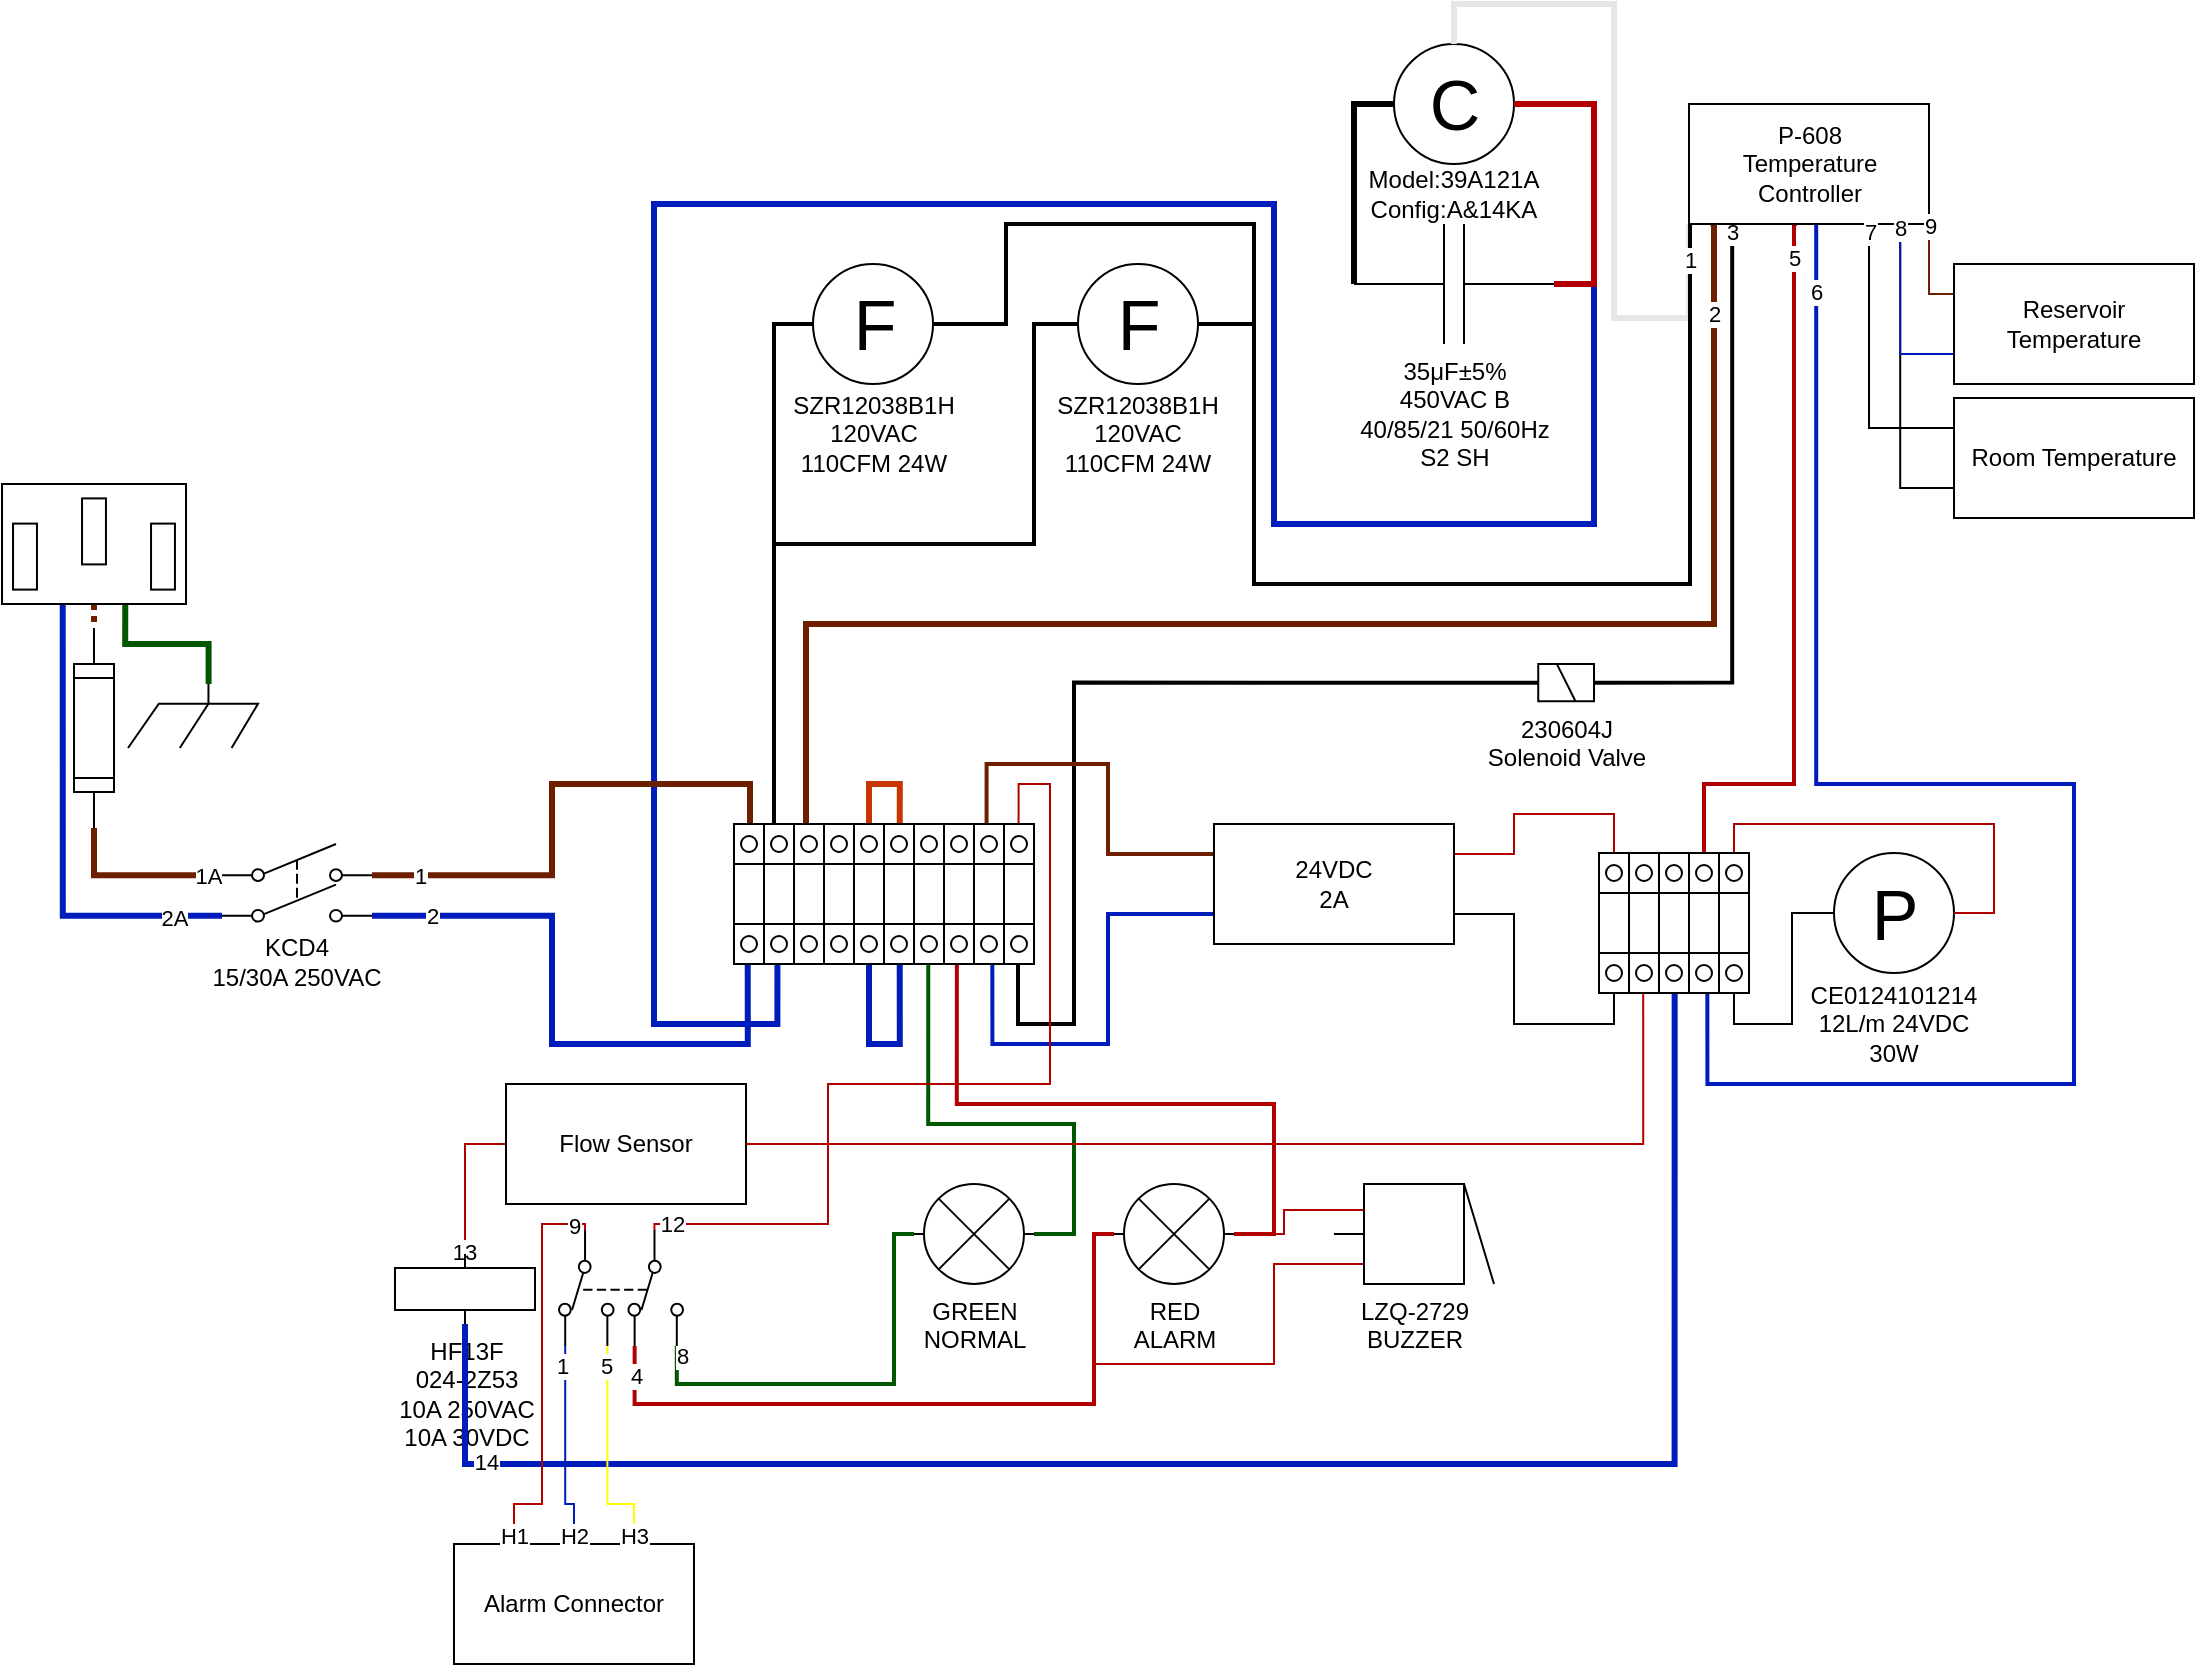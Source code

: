 <mxfile version="20.0.4" type="device"><diagram name="Page-1" id="7e0a89b8-554c-2b80-1dc8-d5c74ca68de4"><mxGraphModel dx="2062" dy="1104" grid="1" gridSize="10" guides="1" tooltips="1" connect="1" arrows="1" fold="1" page="1" pageScale="1" pageWidth="1100" pageHeight="850" background="none" math="0" shadow="0"><root><mxCell id="0"/><mxCell id="1" parent="0"/><mxCell id="xZ2OTnJSA_NYhKnIkFRW-31" style="edgeStyle=orthogonalEdgeStyle;rounded=0;orthogonalLoop=1;jettySize=auto;html=1;exitX=0.67;exitY=1;exitDx=0;exitDy=0;exitPerimeter=0;entryX=0.62;entryY=0;entryDx=0;entryDy=0;entryPerimeter=0;endArrow=none;endFill=0;fillColor=#008a00;strokeColor=#005700;strokeWidth=3;" edge="1" parent="1" source="xZ2OTnJSA_NYhKnIkFRW-3" target="xZ2OTnJSA_NYhKnIkFRW-30"><mxGeometry relative="1" as="geometry"/></mxCell><mxCell id="xZ2OTnJSA_NYhKnIkFRW-32" style="edgeStyle=orthogonalEdgeStyle;rounded=0;orthogonalLoop=1;jettySize=auto;html=1;exitX=0.5;exitY=1;exitDx=0;exitDy=0;exitPerimeter=0;entryX=0;entryY=0.5;entryDx=0;entryDy=0;entryPerimeter=0;endArrow=none;endFill=0;fillColor=#a0522d;strokeColor=#6D1F00;strokeWidth=3;dashed=1;dashPattern=1 1;" edge="1" parent="1" source="xZ2OTnJSA_NYhKnIkFRW-3" target="xZ2OTnJSA_NYhKnIkFRW-5"><mxGeometry relative="1" as="geometry"/></mxCell><mxCell id="xZ2OTnJSA_NYhKnIkFRW-34" style="edgeStyle=orthogonalEdgeStyle;rounded=0;orthogonalLoop=1;jettySize=auto;html=1;exitX=0.33;exitY=1;exitDx=0;exitDy=0;exitPerimeter=0;entryX=0;entryY=0.92;entryDx=0;entryDy=0;fillColor=#0050ef;strokeColor=#001DBC;endArrow=none;endFill=0;strokeWidth=3;" edge="1" parent="1" source="xZ2OTnJSA_NYhKnIkFRW-3" target="xZ2OTnJSA_NYhKnIkFRW-1"><mxGeometry relative="1" as="geometry"><Array as="points"><mxPoint x="34" y="466"/></Array></mxGeometry></mxCell><mxCell id="xZ2OTnJSA_NYhKnIkFRW-36" value="2A" style="edgeLabel;html=1;align=center;verticalAlign=middle;resizable=0;points=[];" vertex="1" connectable="0" parent="xZ2OTnJSA_NYhKnIkFRW-34"><mxGeometry x="0.795" y="-1" relative="1" as="geometry"><mxPoint as="offset"/></mxGeometry></mxCell><mxCell id="xZ2OTnJSA_NYhKnIkFRW-3" value="" style="pointerEvents=1;verticalLabelPosition=bottom;shadow=0;dashed=0;align=center;html=1;verticalAlign=top;shape=mxgraph.electrical.miscellaneous.ac_out;points=[[0,0.5,0,0,0],[0.33,1,0,0,0],[0.5,0,0,0,0],[0.5,1,0,0,0],[0.67,1,0,0,0],[1,0.5,0,0,0]];" vertex="1" parent="1"><mxGeometry x="4" y="250" width="92" height="60" as="geometry"/></mxCell><mxCell id="xZ2OTnJSA_NYhKnIkFRW-4" value="" style="group" vertex="1" connectable="0" parent="1"><mxGeometry x="96" y="430" width="110" height="79" as="geometry"/></mxCell><mxCell id="xZ2OTnJSA_NYhKnIkFRW-1" value="" style="pointerEvents=1;verticalLabelPosition=bottom;shadow=0;dashed=0;align=center;html=1;verticalAlign=top;shape=mxgraph.electrical.electro-mechanical.dpst2;elSwitchState=off;" vertex="1" parent="xZ2OTnJSA_NYhKnIkFRW-4"><mxGeometry x="18" width="75" height="39" as="geometry"/></mxCell><mxCell id="xZ2OTnJSA_NYhKnIkFRW-2" value="&lt;div&gt;KCD4&lt;/div&gt;&lt;div&gt;15/30A 250VAC&lt;br&gt;&lt;/div&gt;" style="text;html=1;align=center;verticalAlign=middle;resizable=0;points=[];autosize=1;strokeColor=none;fillColor=none;" vertex="1" parent="xZ2OTnJSA_NYhKnIkFRW-4"><mxGeometry y="39" width="110" height="40" as="geometry"/></mxCell><mxCell id="xZ2OTnJSA_NYhKnIkFRW-33" style="edgeStyle=orthogonalEdgeStyle;rounded=0;orthogonalLoop=1;jettySize=auto;html=1;exitX=1;exitY=0.5;exitDx=0;exitDy=0;exitPerimeter=0;entryX=0;entryY=0.4;entryDx=0;entryDy=0;endArrow=none;endFill=0;fillColor=#a0522d;strokeColor=#6D1F00;strokeWidth=3;" edge="1" parent="1" source="xZ2OTnJSA_NYhKnIkFRW-5" target="xZ2OTnJSA_NYhKnIkFRW-1"><mxGeometry relative="1" as="geometry"/></mxCell><mxCell id="xZ2OTnJSA_NYhKnIkFRW-35" value="1A" style="edgeLabel;html=1;align=center;verticalAlign=middle;resizable=0;points=[];" vertex="1" connectable="0" parent="xZ2OTnJSA_NYhKnIkFRW-33"><mxGeometry x="0.822" relative="1" as="geometry"><mxPoint as="offset"/></mxGeometry></mxCell><mxCell id="xZ2OTnJSA_NYhKnIkFRW-5" value="" style="pointerEvents=1;verticalLabelPosition=bottom;shadow=0;dashed=0;align=center;html=1;verticalAlign=top;shape=mxgraph.electrical.miscellaneous.fuse_1;rotation=90;" vertex="1" parent="1"><mxGeometry y="362" width="100" height="20" as="geometry"/></mxCell><mxCell id="xZ2OTnJSA_NYhKnIkFRW-43" style="edgeStyle=orthogonalEdgeStyle;rounded=0;orthogonalLoop=1;jettySize=auto;html=1;exitX=1;exitY=0.5;exitDx=0;exitDy=0;exitPerimeter=0;entryX=0.448;entryY=0.896;entryDx=0;entryDy=0;endArrow=none;endFill=0;strokeWidth=3;fillColor=#0050ef;strokeColor=#001DBC;entryPerimeter=0;" edge="1" parent="1" source="xZ2OTnJSA_NYhKnIkFRW-6" target="xZ2OTnJSA_NYhKnIkFRW-137"><mxGeometry relative="1" as="geometry"><Array as="points"><mxPoint x="800" y="150"/><mxPoint x="800" y="270"/><mxPoint x="640" y="270"/><mxPoint x="640" y="110"/><mxPoint x="330" y="110"/><mxPoint x="330" y="520"/><mxPoint x="392" y="520"/></Array></mxGeometry></mxCell><mxCell id="xZ2OTnJSA_NYhKnIkFRW-6" value="&lt;div&gt;35μF±5%&lt;/div&gt;&lt;div&gt;450VAC B&lt;/div&gt;&lt;div&gt;40/85/21 50/60Hz&lt;/div&gt;&lt;div&gt;S2 SH&lt;br&gt;&lt;/div&gt;" style="pointerEvents=1;verticalLabelPosition=bottom;shadow=0;dashed=0;align=center;html=1;verticalAlign=top;shape=mxgraph.electrical.capacitors.capacitor_1;" vertex="1" parent="1"><mxGeometry x="680" y="120" width="100" height="60" as="geometry"/></mxCell><mxCell id="xZ2OTnJSA_NYhKnIkFRW-51" style="edgeStyle=orthogonalEdgeStyle;rounded=0;orthogonalLoop=1;jettySize=auto;html=1;exitX=1;exitY=0.5;exitDx=0;exitDy=0;exitPerimeter=0;entryX=0.476;entryY=0.904;entryDx=0;entryDy=0;endArrow=none;endFill=0;strokeWidth=2;fillColor=#008a00;strokeColor=#005700;entryPerimeter=0;" edge="1" parent="1" source="xZ2OTnJSA_NYhKnIkFRW-7" target="xZ2OTnJSA_NYhKnIkFRW-142"><mxGeometry relative="1" as="geometry"><Array as="points"><mxPoint x="540" y="625"/><mxPoint x="540" y="570"/><mxPoint x="467" y="570"/></Array></mxGeometry></mxCell><mxCell id="xZ2OTnJSA_NYhKnIkFRW-54" style="edgeStyle=orthogonalEdgeStyle;rounded=0;orthogonalLoop=1;jettySize=auto;html=1;exitX=0;exitY=0.5;exitDx=0;exitDy=0;exitPerimeter=0;entryX=1;entryY=0.05;entryDx=0;entryDy=0;endArrow=none;endFill=0;strokeWidth=2;fillColor=#008a00;strokeColor=#005700;" edge="1" parent="1" source="xZ2OTnJSA_NYhKnIkFRW-7" target="xZ2OTnJSA_NYhKnIkFRW-15"><mxGeometry relative="1" as="geometry"><Array as="points"><mxPoint x="450" y="625"/><mxPoint x="450" y="700"/><mxPoint x="341" y="700"/></Array></mxGeometry></mxCell><mxCell id="xZ2OTnJSA_NYhKnIkFRW-55" value="8" style="edgeLabel;html=1;align=center;verticalAlign=middle;resizable=0;points=[];" vertex="1" connectable="0" parent="xZ2OTnJSA_NYhKnIkFRW-54"><mxGeometry x="0.956" y="-2" relative="1" as="geometry"><mxPoint as="offset"/></mxGeometry></mxCell><mxCell id="xZ2OTnJSA_NYhKnIkFRW-7" value="GREEN&lt;br&gt;NORMAL" style="pointerEvents=1;verticalLabelPosition=bottom;shadow=0;dashed=0;align=center;html=1;verticalAlign=top;shape=mxgraph.electrical.miscellaneous.light_bulb;" vertex="1" parent="1"><mxGeometry x="460" y="600" width="60" height="50" as="geometry"/></mxCell><mxCell id="xZ2OTnJSA_NYhKnIkFRW-52" style="edgeStyle=orthogonalEdgeStyle;rounded=0;orthogonalLoop=1;jettySize=auto;html=1;exitX=1;exitY=0.5;exitDx=0;exitDy=0;exitPerimeter=0;entryX=0.429;entryY=0.904;entryDx=0;entryDy=0;endArrow=none;endFill=0;strokeWidth=2;fillColor=#e51400;strokeColor=#B20000;entryPerimeter=0;" edge="1" parent="1" source="xZ2OTnJSA_NYhKnIkFRW-8" target="xZ2OTnJSA_NYhKnIkFRW-139"><mxGeometry relative="1" as="geometry"><Array as="points"><mxPoint x="640" y="625"/><mxPoint x="640" y="560"/><mxPoint x="481" y="560"/></Array></mxGeometry></mxCell><mxCell id="xZ2OTnJSA_NYhKnIkFRW-56" style="edgeStyle=orthogonalEdgeStyle;rounded=0;orthogonalLoop=1;jettySize=auto;html=1;exitX=0;exitY=0.5;exitDx=0;exitDy=0;exitPerimeter=0;entryX=1;entryY=0.39;entryDx=0;entryDy=0;endArrow=none;endFill=0;strokeWidth=2;fillColor=#e51400;strokeColor=#B20000;" edge="1" parent="1" source="xZ2OTnJSA_NYhKnIkFRW-8" target="xZ2OTnJSA_NYhKnIkFRW-15"><mxGeometry relative="1" as="geometry"><Array as="points"><mxPoint x="550" y="625"/><mxPoint x="550" y="710"/><mxPoint x="320" y="710"/></Array></mxGeometry></mxCell><mxCell id="xZ2OTnJSA_NYhKnIkFRW-57" value="4" style="edgeLabel;html=1;align=center;verticalAlign=middle;resizable=0;points=[];" vertex="1" connectable="0" parent="xZ2OTnJSA_NYhKnIkFRW-56"><mxGeometry x="0.917" relative="1" as="geometry"><mxPoint as="offset"/></mxGeometry></mxCell><mxCell id="xZ2OTnJSA_NYhKnIkFRW-8" value="RED&lt;br&gt;ALARM" style="pointerEvents=1;verticalLabelPosition=bottom;shadow=0;dashed=0;align=center;html=1;verticalAlign=top;shape=mxgraph.electrical.miscellaneous.light_bulb;" vertex="1" parent="1"><mxGeometry x="560" y="600" width="60" height="50" as="geometry"/></mxCell><mxCell id="xZ2OTnJSA_NYhKnIkFRW-53" style="edgeStyle=orthogonalEdgeStyle;rounded=0;orthogonalLoop=1;jettySize=auto;html=1;entryX=1;entryY=0.5;entryDx=0;entryDy=0;endArrow=none;endFill=0;strokeWidth=1;fillColor=#e51400;strokeColor=#B20000;exitX=0.19;exitY=0.26;exitDx=0;exitDy=0;exitPerimeter=0;entryPerimeter=0;" edge="1" parent="1" source="xZ2OTnJSA_NYhKnIkFRW-9" target="xZ2OTnJSA_NYhKnIkFRW-8"><mxGeometry relative="1" as="geometry"/></mxCell><mxCell id="xZ2OTnJSA_NYhKnIkFRW-58" style="edgeStyle=orthogonalEdgeStyle;rounded=0;orthogonalLoop=1;jettySize=auto;html=1;entryX=0;entryY=0.5;entryDx=0;entryDy=0;endArrow=none;endFill=0;strokeWidth=1;fillColor=#e51400;strokeColor=#B20000;exitX=0.19;exitY=0.82;exitDx=0;exitDy=0;exitPerimeter=0;entryPerimeter=0;" edge="1" parent="1" source="xZ2OTnJSA_NYhKnIkFRW-9" target="xZ2OTnJSA_NYhKnIkFRW-8"><mxGeometry relative="1" as="geometry"><Array as="points"><mxPoint x="640" y="640"/><mxPoint x="640" y="690"/><mxPoint x="550" y="690"/><mxPoint x="550" y="625"/></Array></mxGeometry></mxCell><mxCell id="xZ2OTnJSA_NYhKnIkFRW-9" value="LZQ-2729&lt;br&gt;&lt;div&gt;BUZZER&lt;/div&gt;" style="verticalLabelPosition=bottom;shadow=0;dashed=0;align=center;html=1;verticalAlign=top;shape=mxgraph.electrical.radio.buzzer;points=[[0.19,0.26,0,0,0],[0.19,0.82,0,0,0]];" vertex="1" parent="1"><mxGeometry x="670" y="600" width="80" height="50" as="geometry"/></mxCell><mxCell id="xZ2OTnJSA_NYhKnIkFRW-79" style="edgeStyle=orthogonalEdgeStyle;rounded=0;orthogonalLoop=1;jettySize=auto;html=1;exitX=0;exitY=0.5;exitDx=0;exitDy=0;exitPerimeter=0;entryX=0.486;entryY=0.896;entryDx=0;entryDy=0;endArrow=none;endFill=0;strokeWidth=2;entryPerimeter=0;" edge="1" parent="1" source="xZ2OTnJSA_NYhKnIkFRW-10" target="xZ2OTnJSA_NYhKnIkFRW-140"><mxGeometry relative="1" as="geometry"><mxPoint x="437.5" y="795" as="targetPoint"/><Array as="points"><mxPoint x="540" y="349"/><mxPoint x="540" y="520"/><mxPoint x="512" y="520"/><mxPoint x="512" y="483"/></Array></mxGeometry></mxCell><mxCell id="xZ2OTnJSA_NYhKnIkFRW-80" style="edgeStyle=orthogonalEdgeStyle;rounded=0;orthogonalLoop=1;jettySize=auto;html=1;exitX=1;exitY=0.5;exitDx=0;exitDy=0;exitPerimeter=0;entryX=0.18;entryY=1;entryDx=0;entryDy=0;entryPerimeter=0;endArrow=none;endFill=0;strokeWidth=2;" edge="1" parent="1" source="xZ2OTnJSA_NYhKnIkFRW-10" target="xZ2OTnJSA_NYhKnIkFRW-29"><mxGeometry relative="1" as="geometry"/></mxCell><mxCell id="xZ2OTnJSA_NYhKnIkFRW-81" value="3" style="edgeLabel;html=1;align=center;verticalAlign=middle;resizable=0;points=[];" vertex="1" connectable="0" parent="xZ2OTnJSA_NYhKnIkFRW-80"><mxGeometry x="0.975" relative="1" as="geometry"><mxPoint as="offset"/></mxGeometry></mxCell><mxCell id="xZ2OTnJSA_NYhKnIkFRW-10" value="230604J&lt;br&gt;Solenoid Valve" style="verticalLabelPosition=bottom;aspect=fixed;html=1;verticalAlign=top;strokeColor=#000000;fillColor=#000000;align=center;outlineConnect=0;shape=mxgraph.fluid_power.x10120;points=[[0,0,0],[0,0.5,0],[0,1,0],[1,0,0],[1,0.5,0],[1,1,0],[0.5,0,0],[0.5,1,0]]" vertex="1" parent="1"><mxGeometry x="772.12" y="340" width="27.88" height="18.66" as="geometry"/></mxCell><mxCell id="xZ2OTnJSA_NYhKnIkFRW-21" value="" style="group" vertex="1" connectable="0" parent="1"><mxGeometry x="409.5" y="140" width="60" height="100" as="geometry"/></mxCell><mxCell id="xZ2OTnJSA_NYhKnIkFRW-12" value="F" style="verticalLabelPosition=middle;shadow=0;dashed=0;align=center;html=1;verticalAlign=middle;strokeWidth=1;shape=ellipse;aspect=fixed;fontSize=35;" vertex="1" parent="xZ2OTnJSA_NYhKnIkFRW-21"><mxGeometry width="60" height="60" as="geometry"/></mxCell><mxCell id="xZ2OTnJSA_NYhKnIkFRW-20" value="&lt;div&gt;SZR12038B1H&lt;/div&gt;&lt;div&gt;120VAC 110CFM 24W&lt;br&gt;&lt;/div&gt;" style="text;html=1;strokeColor=none;fillColor=none;align=center;verticalAlign=middle;whiteSpace=wrap;rounded=0;" vertex="1" parent="xZ2OTnJSA_NYhKnIkFRW-21"><mxGeometry y="70" width="60" height="30" as="geometry"/></mxCell><mxCell id="xZ2OTnJSA_NYhKnIkFRW-22" value="" style="group" vertex="1" connectable="0" parent="1"><mxGeometry x="542" y="140" width="60" height="100" as="geometry"/></mxCell><mxCell id="xZ2OTnJSA_NYhKnIkFRW-11" value="F" style="verticalLabelPosition=middle;shadow=0;dashed=0;align=center;html=1;verticalAlign=middle;strokeWidth=1;shape=ellipse;aspect=fixed;fontSize=35;" vertex="1" parent="xZ2OTnJSA_NYhKnIkFRW-22"><mxGeometry width="60" height="60" as="geometry"/></mxCell><mxCell id="xZ2OTnJSA_NYhKnIkFRW-18" value="&lt;div&gt;SZR12038B1H&lt;/div&gt;&lt;div&gt;120VAC 110CFM 24W&lt;br&gt;&lt;/div&gt;" style="text;html=1;strokeColor=none;fillColor=none;align=center;verticalAlign=middle;whiteSpace=wrap;rounded=0;" vertex="1" parent="xZ2OTnJSA_NYhKnIkFRW-22"><mxGeometry y="70" width="60" height="30" as="geometry"/></mxCell><mxCell id="xZ2OTnJSA_NYhKnIkFRW-24" value="" style="group" vertex="1" connectable="0" parent="1"><mxGeometry x="920" y="434.5" width="60" height="100" as="geometry"/></mxCell><mxCell id="xZ2OTnJSA_NYhKnIkFRW-13" value="P" style="verticalLabelPosition=middle;shadow=0;dashed=0;align=center;html=1;verticalAlign=middle;strokeWidth=1;shape=ellipse;aspect=fixed;fontSize=35;" vertex="1" parent="xZ2OTnJSA_NYhKnIkFRW-24"><mxGeometry width="60" height="60" as="geometry"/></mxCell><mxCell id="xZ2OTnJSA_NYhKnIkFRW-23" value="&lt;div&gt;CE0124101214&lt;/div&gt;&lt;div&gt;12L/m 24VDC 30W&lt;br&gt;&lt;/div&gt;" style="text;html=1;strokeColor=none;fillColor=none;align=center;verticalAlign=middle;whiteSpace=wrap;rounded=0;" vertex="1" parent="xZ2OTnJSA_NYhKnIkFRW-24"><mxGeometry y="70" width="60" height="30" as="geometry"/></mxCell><mxCell id="xZ2OTnJSA_NYhKnIkFRW-26" value="" style="group" vertex="1" connectable="0" parent="1"><mxGeometry x="700" y="30.0" width="60" height="90.0" as="geometry"/></mxCell><mxCell id="xZ2OTnJSA_NYhKnIkFRW-14" value="C" style="verticalLabelPosition=middle;shadow=0;dashed=0;align=center;html=1;verticalAlign=middle;strokeWidth=1;shape=ellipse;aspect=fixed;fontSize=35;" vertex="1" parent="xZ2OTnJSA_NYhKnIkFRW-26"><mxGeometry width="60" height="60" as="geometry"/></mxCell><mxCell id="xZ2OTnJSA_NYhKnIkFRW-25" value="&lt;div&gt;Model:39A121A&lt;/div&gt;&lt;div&gt;Config:A&amp;amp;14KA&lt;br&gt;&lt;/div&gt;" style="text;html=1;strokeColor=none;fillColor=none;align=center;verticalAlign=middle;whiteSpace=wrap;rounded=0;" vertex="1" parent="xZ2OTnJSA_NYhKnIkFRW-26"><mxGeometry y="60.0" width="60" height="30" as="geometry"/></mxCell><mxCell id="xZ2OTnJSA_NYhKnIkFRW-60" style="edgeStyle=orthogonalEdgeStyle;rounded=0;orthogonalLoop=1;jettySize=auto;html=1;exitX=0;exitY=0.25;exitDx=0;exitDy=0;entryX=0.419;entryY=0.096;entryDx=0;entryDy=0;endArrow=none;endFill=0;strokeWidth=2;fillColor=#a0522d;strokeColor=#6D1F00;entryPerimeter=0;" edge="1" parent="1" source="xZ2OTnJSA_NYhKnIkFRW-27" target="xZ2OTnJSA_NYhKnIkFRW-141"><mxGeometry relative="1" as="geometry"><mxPoint x="535.0" y="389.5" as="targetPoint"/><Array as="points"><mxPoint x="557" y="435"/><mxPoint x="557" y="390"/><mxPoint x="496" y="390"/></Array></mxGeometry></mxCell><mxCell id="xZ2OTnJSA_NYhKnIkFRW-61" style="edgeStyle=orthogonalEdgeStyle;rounded=0;orthogonalLoop=1;jettySize=auto;html=1;exitX=0;exitY=0.75;exitDx=0;exitDy=0;entryX=0.61;entryY=0.912;entryDx=0;entryDy=0;endArrow=none;endFill=0;strokeWidth=2;fillColor=#0050ef;strokeColor=#001DBC;entryPerimeter=0;" edge="1" parent="1" source="xZ2OTnJSA_NYhKnIkFRW-27" target="xZ2OTnJSA_NYhKnIkFRW-141"><mxGeometry relative="1" as="geometry"><Array as="points"><mxPoint x="557" y="465"/><mxPoint x="557" y="530"/><mxPoint x="499" y="530"/></Array></mxGeometry></mxCell><mxCell id="xZ2OTnJSA_NYhKnIkFRW-62" style="edgeStyle=orthogonalEdgeStyle;rounded=0;orthogonalLoop=1;jettySize=auto;html=1;exitX=1;exitY=0.75;exitDx=0;exitDy=0;entryX=0.5;entryY=0.936;entryDx=0;entryDy=0;endArrow=none;endFill=0;strokeWidth=1;entryPerimeter=0;" edge="1" parent="1" source="xZ2OTnJSA_NYhKnIkFRW-27" target="xZ2OTnJSA_NYhKnIkFRW-126"><mxGeometry relative="1" as="geometry"><mxPoint x="770.0" y="469.5" as="targetPoint"/><Array as="points"><mxPoint x="760" y="465"/><mxPoint x="760" y="520"/><mxPoint x="810" y="520"/></Array></mxGeometry></mxCell><mxCell id="xZ2OTnJSA_NYhKnIkFRW-63" style="edgeStyle=orthogonalEdgeStyle;rounded=0;orthogonalLoop=1;jettySize=auto;html=1;exitX=1;exitY=0.25;exitDx=0;exitDy=0;entryX=0.5;entryY=0.014;entryDx=0;entryDy=0;endArrow=none;endFill=0;strokeWidth=1;fillColor=#e51400;strokeColor=#B20000;entryPerimeter=0;" edge="1" parent="1" source="xZ2OTnJSA_NYhKnIkFRW-27" target="xZ2OTnJSA_NYhKnIkFRW-126"><mxGeometry relative="1" as="geometry"><mxPoint x="821.2" y="443.325" as="targetPoint"/><Array as="points"><mxPoint x="760" y="435"/><mxPoint x="760" y="415"/><mxPoint x="810" y="415"/></Array></mxGeometry></mxCell><mxCell id="xZ2OTnJSA_NYhKnIkFRW-27" value="&lt;div&gt;24VDC&lt;/div&gt;&lt;div&gt;2A&lt;br&gt;&lt;/div&gt;" style="rounded=0;whiteSpace=wrap;html=1;" vertex="1" parent="1"><mxGeometry x="610" y="420" width="120" height="60" as="geometry"/></mxCell><mxCell id="xZ2OTnJSA_NYhKnIkFRW-47" style="edgeStyle=orthogonalEdgeStyle;rounded=0;orthogonalLoop=1;jettySize=auto;html=1;exitX=0;exitY=0.5;exitDx=0;exitDy=0;entryX=0.5;entryY=0;entryDx=0;entryDy=0;entryPerimeter=0;endArrow=none;endFill=0;strokeWidth=1;fillColor=#e51400;strokeColor=#B20000;" edge="1" parent="1" source="xZ2OTnJSA_NYhKnIkFRW-28" target="xZ2OTnJSA_NYhKnIkFRW-16"><mxGeometry relative="1" as="geometry"/></mxCell><mxCell id="xZ2OTnJSA_NYhKnIkFRW-99" value="13" style="edgeLabel;html=1;align=center;verticalAlign=middle;resizable=0;points=[];" vertex="1" connectable="0" parent="xZ2OTnJSA_NYhKnIkFRW-47"><mxGeometry x="0.956" y="-1" relative="1" as="geometry"><mxPoint as="offset"/></mxGeometry></mxCell><mxCell id="xZ2OTnJSA_NYhKnIkFRW-28" value="Flow Sensor" style="rounded=0;whiteSpace=wrap;html=1;" vertex="1" parent="1"><mxGeometry x="256" y="550" width="120" height="60" as="geometry"/></mxCell><mxCell id="xZ2OTnJSA_NYhKnIkFRW-64" style="edgeStyle=orthogonalEdgeStyle;rounded=0;orthogonalLoop=1;jettySize=auto;html=1;exitX=0.09;exitY=1;exitDx=0;exitDy=0;exitPerimeter=0;entryX=0.4;entryY=0.112;entryDx=0;entryDy=0;endArrow=none;endFill=0;strokeWidth=3;fillColor=#a0522d;strokeColor=#6D1F00;entryPerimeter=0;" edge="1" parent="1" source="xZ2OTnJSA_NYhKnIkFRW-29" target="xZ2OTnJSA_NYhKnIkFRW-134"><mxGeometry relative="1" as="geometry"><Array as="points"><mxPoint x="860" y="120"/><mxPoint x="860" y="320"/><mxPoint x="406" y="320"/></Array></mxGeometry></mxCell><mxCell id="xZ2OTnJSA_NYhKnIkFRW-73" value="2" style="edgeLabel;html=1;align=center;verticalAlign=middle;resizable=0;points=[];" vertex="1" connectable="0" parent="xZ2OTnJSA_NYhKnIkFRW-64"><mxGeometry x="-0.879" relative="1" as="geometry"><mxPoint as="offset"/></mxGeometry></mxCell><mxCell id="xZ2OTnJSA_NYhKnIkFRW-65" style="edgeStyle=orthogonalEdgeStyle;rounded=0;orthogonalLoop=1;jettySize=auto;html=1;exitX=0.45;exitY=1;exitDx=0;exitDy=0;exitPerimeter=0;endArrow=none;endFill=0;strokeWidth=2;fillColor=#e51400;strokeColor=#B20000;" edge="1" parent="1" source="xZ2OTnJSA_NYhKnIkFRW-29" target="xZ2OTnJSA_NYhKnIkFRW-129"><mxGeometry relative="1" as="geometry"><Array as="points"><mxPoint x="900" y="120"/><mxPoint x="900" y="400"/><mxPoint x="855" y="400"/></Array></mxGeometry></mxCell><mxCell id="xZ2OTnJSA_NYhKnIkFRW-74" value="5" style="edgeLabel;html=1;align=center;verticalAlign=middle;resizable=0;points=[];" vertex="1" connectable="0" parent="xZ2OTnJSA_NYhKnIkFRW-65"><mxGeometry x="-0.9" relative="1" as="geometry"><mxPoint as="offset"/></mxGeometry></mxCell><mxCell id="xZ2OTnJSA_NYhKnIkFRW-66" style="edgeStyle=orthogonalEdgeStyle;rounded=0;orthogonalLoop=1;jettySize=auto;html=1;exitX=0.53;exitY=1;exitDx=0;exitDy=0;exitPerimeter=0;endArrow=none;endFill=0;strokeWidth=2;fillColor=#0050ef;strokeColor=#001DBC;entryX=0.611;entryY=0.898;entryDx=0;entryDy=0;entryPerimeter=0;" edge="1" parent="1" source="xZ2OTnJSA_NYhKnIkFRW-29" target="xZ2OTnJSA_NYhKnIkFRW-129"><mxGeometry relative="1" as="geometry"><Array as="points"><mxPoint x="911" y="400"/><mxPoint x="1040" y="400"/><mxPoint x="1040" y="550"/><mxPoint x="857" y="550"/></Array></mxGeometry></mxCell><mxCell id="xZ2OTnJSA_NYhKnIkFRW-75" value="6" style="edgeLabel;html=1;align=center;verticalAlign=middle;resizable=0;points=[];" vertex="1" connectable="0" parent="xZ2OTnJSA_NYhKnIkFRW-66"><mxGeometry x="-0.914" relative="1" as="geometry"><mxPoint as="offset"/></mxGeometry></mxCell><mxCell id="xZ2OTnJSA_NYhKnIkFRW-87" style="edgeStyle=orthogonalEdgeStyle;rounded=0;orthogonalLoop=1;jettySize=auto;html=1;exitX=0;exitY=1;exitDx=0;exitDy=0;exitPerimeter=0;entryX=0.5;entryY=0;entryDx=0;entryDy=0;endArrow=none;endFill=0;strokeWidth=3;fillColor=#eeeeee;strokeColor=#E6E6E6;" edge="1" parent="1" source="xZ2OTnJSA_NYhKnIkFRW-29" target="xZ2OTnJSA_NYhKnIkFRW-14"><mxGeometry relative="1" as="geometry"><Array as="points"><mxPoint x="847" y="167"/><mxPoint x="810" y="167"/><mxPoint x="810" y="10"/><mxPoint x="730" y="10"/></Array></mxGeometry></mxCell><mxCell id="xZ2OTnJSA_NYhKnIkFRW-29" value="&lt;div&gt;P-608&lt;/div&gt;&lt;div&gt;Temperature Controller&lt;br&gt;&lt;/div&gt;" style="rounded=0;whiteSpace=wrap;html=1;points=[[0,0,0,0,0],[0,0.25,0,0,0],[0,0.5,0,0,0],[0,0.75,0,0,0],[0,1,0,0,0],[0.09,1,0,0,0],[0.18,1,0,0,0],[0.25,0,0,0,0],[0.28,1,0,0,0],[0.45,1,0,0,0],[0.5,0,0,0,0],[0.53,1,0,0,0],[0.75,0,0,0,0],[0.75,1,0,0,0],[0.88,1,0,0,0],[1,0,0,0,0],[1,0.25,0,0,0],[1,0.5,0,0,0],[1,0.75,0,0,0],[1,1,0,0,0]];" vertex="1" parent="1"><mxGeometry x="847.5" y="60" width="120" height="60" as="geometry"/></mxCell><mxCell id="xZ2OTnJSA_NYhKnIkFRW-30" value="" style="pointerEvents=1;verticalLabelPosition=bottom;shadow=0;dashed=0;align=center;html=1;verticalAlign=top;shape=mxgraph.electrical.miscellaneous.chassis;" vertex="1" parent="1"><mxGeometry x="67" y="350" width="65" height="32" as="geometry"/></mxCell><mxCell id="xZ2OTnJSA_NYhKnIkFRW-39" style="edgeStyle=orthogonalEdgeStyle;rounded=0;orthogonalLoop=1;jettySize=auto;html=1;exitX=1;exitY=0.4;exitDx=0;exitDy=0;entryX=0.667;entryY=0.143;entryDx=0;entryDy=0;endArrow=none;endFill=0;strokeWidth=3;fillColor=#a0522d;strokeColor=#6D1F00;entryPerimeter=0;" edge="1" parent="1" source="xZ2OTnJSA_NYhKnIkFRW-1" target="xZ2OTnJSA_NYhKnIkFRW-133"><mxGeometry relative="1" as="geometry"><Array as="points"><mxPoint x="279" y="446"/><mxPoint x="279" y="400"/><mxPoint x="378" y="400"/><mxPoint x="378" y="430"/></Array></mxGeometry></mxCell><mxCell id="xZ2OTnJSA_NYhKnIkFRW-41" value="1" style="edgeLabel;html=1;align=center;verticalAlign=middle;resizable=0;points=[];" vertex="1" connectable="0" parent="xZ2OTnJSA_NYhKnIkFRW-39"><mxGeometry x="-0.823" relative="1" as="geometry"><mxPoint as="offset"/></mxGeometry></mxCell><mxCell id="xZ2OTnJSA_NYhKnIkFRW-40" style="edgeStyle=orthogonalEdgeStyle;rounded=0;orthogonalLoop=1;jettySize=auto;html=1;exitX=1;exitY=0.92;exitDx=0;exitDy=0;entryX=0.457;entryY=0.896;entryDx=0;entryDy=0;endArrow=none;endFill=0;strokeWidth=3;fillColor=#0050ef;strokeColor=#001DBC;entryPerimeter=0;" edge="1" parent="1" source="xZ2OTnJSA_NYhKnIkFRW-1" target="xZ2OTnJSA_NYhKnIkFRW-133"><mxGeometry relative="1" as="geometry"><Array as="points"><mxPoint x="279" y="466"/><mxPoint x="279" y="530"/><mxPoint x="377" y="530"/></Array></mxGeometry></mxCell><mxCell id="xZ2OTnJSA_NYhKnIkFRW-42" value="2" style="edgeLabel;html=1;align=center;verticalAlign=middle;resizable=0;points=[];" vertex="1" connectable="0" parent="xZ2OTnJSA_NYhKnIkFRW-40"><mxGeometry x="-0.798" relative="1" as="geometry"><mxPoint as="offset"/></mxGeometry></mxCell><mxCell id="xZ2OTnJSA_NYhKnIkFRW-44" value="" style="group;rotation=90;" vertex="1" connectable="0" parent="1"><mxGeometry x="243.5" y="580" width="58" height="144.5" as="geometry"/></mxCell><mxCell id="xZ2OTnJSA_NYhKnIkFRW-15" value="" style="pointerEvents=1;verticalLabelPosition=bottom;shadow=0;dashed=0;align=center;html=1;verticalAlign=top;shape=mxgraph.electrical.electro-mechanical.dpdt3;elSwitchState=2;rotation=90;" vertex="1" parent="xZ2OTnJSA_NYhKnIkFRW-44"><mxGeometry x="41" y="41" width="58" height="62" as="geometry"/></mxCell><mxCell id="xZ2OTnJSA_NYhKnIkFRW-16" value="&lt;div&gt;HF13F&lt;/div&gt;&lt;div&gt;024-2Z53&lt;/div&gt;&lt;div&gt;10A 250VAC&lt;/div&gt;&lt;div&gt;10A 30VDC&lt;br&gt;&lt;/div&gt;" style="pointerEvents=1;verticalLabelPosition=bottom;shadow=0;dashed=0;align=center;html=1;verticalAlign=top;shape=mxgraph.electrical.electro-mechanical.relay_coil;rotation=0;" vertex="1" parent="xZ2OTnJSA_NYhKnIkFRW-44"><mxGeometry x="-43" y="55" width="70" height="35" as="geometry"/></mxCell><mxCell id="xZ2OTnJSA_NYhKnIkFRW-45" style="edgeStyle=orthogonalEdgeStyle;rounded=0;orthogonalLoop=1;jettySize=auto;html=1;exitX=0;exitY=0.23;exitDx=0;exitDy=0;endArrow=none;endFill=0;strokeWidth=1;fillColor=#e51400;strokeColor=#B20000;entryX=0.486;entryY=0.112;entryDx=0;entryDy=0;entryPerimeter=0;" edge="1" parent="1" source="xZ2OTnJSA_NYhKnIkFRW-15" target="xZ2OTnJSA_NYhKnIkFRW-140"><mxGeometry relative="1" as="geometry"><mxPoint x="540" y="420" as="targetPoint"/><Array as="points"><mxPoint x="330" y="620"/><mxPoint x="417" y="620"/><mxPoint x="417" y="550"/><mxPoint x="528" y="550"/><mxPoint x="528" y="400"/><mxPoint x="512" y="400"/></Array></mxGeometry></mxCell><mxCell id="xZ2OTnJSA_NYhKnIkFRW-46" value="12" style="edgeLabel;html=1;align=center;verticalAlign=middle;resizable=0;points=[];" vertex="1" connectable="0" parent="xZ2OTnJSA_NYhKnIkFRW-45"><mxGeometry x="-0.948" relative="1" as="geometry"><mxPoint as="offset"/></mxGeometry></mxCell><mxCell id="xZ2OTnJSA_NYhKnIkFRW-50" style="edgeStyle=orthogonalEdgeStyle;rounded=0;orthogonalLoop=1;jettySize=auto;html=1;exitX=0.522;exitY=0.898;exitDx=0;exitDy=0;entryX=0.5;entryY=1;entryDx=0;entryDy=0;entryPerimeter=0;endArrow=none;endFill=0;strokeWidth=3;fillColor=#0050ef;strokeColor=#001DBC;exitPerimeter=0;" edge="1" parent="1" source="xZ2OTnJSA_NYhKnIkFRW-128" target="xZ2OTnJSA_NYhKnIkFRW-16"><mxGeometry relative="1" as="geometry"><mxPoint x="777.5" y="477" as="sourcePoint"/><Array as="points"><mxPoint x="840" y="740"/><mxPoint x="235" y="740"/></Array></mxGeometry></mxCell><mxCell id="xZ2OTnJSA_NYhKnIkFRW-100" value="14" style="edgeLabel;html=1;align=center;verticalAlign=middle;resizable=0;points=[];" vertex="1" connectable="0" parent="xZ2OTnJSA_NYhKnIkFRW-50"><mxGeometry x="0.826" y="-1" relative="1" as="geometry"><mxPoint as="offset"/></mxGeometry></mxCell><mxCell id="xZ2OTnJSA_NYhKnIkFRW-69" style="edgeStyle=orthogonalEdgeStyle;rounded=0;orthogonalLoop=1;jettySize=auto;html=1;exitX=0;exitY=0.25;exitDx=0;exitDy=0;entryX=0.75;entryY=1;entryDx=0;entryDy=0;entryPerimeter=0;endArrow=none;endFill=0;strokeWidth=1;" edge="1" parent="1" source="xZ2OTnJSA_NYhKnIkFRW-67" target="xZ2OTnJSA_NYhKnIkFRW-29"><mxGeometry relative="1" as="geometry"/></mxCell><mxCell id="xZ2OTnJSA_NYhKnIkFRW-76" value="7" style="edgeLabel;html=1;align=center;verticalAlign=middle;resizable=0;points=[];" vertex="1" connectable="0" parent="xZ2OTnJSA_NYhKnIkFRW-69"><mxGeometry x="0.955" relative="1" as="geometry"><mxPoint as="offset"/></mxGeometry></mxCell><mxCell id="xZ2OTnJSA_NYhKnIkFRW-70" style="edgeStyle=orthogonalEdgeStyle;rounded=0;orthogonalLoop=1;jettySize=auto;html=1;exitX=0;exitY=0.75;exitDx=0;exitDy=0;entryX=0.88;entryY=1;entryDx=0;entryDy=0;entryPerimeter=0;endArrow=none;endFill=0;strokeWidth=1;" edge="1" parent="1" source="xZ2OTnJSA_NYhKnIkFRW-67" target="xZ2OTnJSA_NYhKnIkFRW-29"><mxGeometry relative="1" as="geometry"/></mxCell><mxCell id="xZ2OTnJSA_NYhKnIkFRW-67" value="Room Temperature" style="rounded=0;whiteSpace=wrap;html=1;" vertex="1" parent="1"><mxGeometry x="980" y="207" width="120" height="60" as="geometry"/></mxCell><mxCell id="xZ2OTnJSA_NYhKnIkFRW-71" style="edgeStyle=orthogonalEdgeStyle;rounded=0;orthogonalLoop=1;jettySize=auto;html=1;exitX=0;exitY=0.25;exitDx=0;exitDy=0;entryX=1;entryY=1;entryDx=0;entryDy=0;entryPerimeter=0;endArrow=none;endFill=0;strokeWidth=1;fillColor=#a0522d;strokeColor=#6D1F00;" edge="1" parent="1" source="xZ2OTnJSA_NYhKnIkFRW-68" target="xZ2OTnJSA_NYhKnIkFRW-29"><mxGeometry relative="1" as="geometry"/></mxCell><mxCell id="xZ2OTnJSA_NYhKnIkFRW-78" value="9" style="edgeLabel;html=1;align=center;verticalAlign=middle;resizable=0;points=[];" vertex="1" connectable="0" parent="xZ2OTnJSA_NYhKnIkFRW-71"><mxGeometry x="0.957" relative="1" as="geometry"><mxPoint as="offset"/></mxGeometry></mxCell><mxCell id="xZ2OTnJSA_NYhKnIkFRW-72" style="edgeStyle=orthogonalEdgeStyle;rounded=0;orthogonalLoop=1;jettySize=auto;html=1;exitX=0;exitY=0.75;exitDx=0;exitDy=0;entryX=0.88;entryY=1;entryDx=0;entryDy=0;entryPerimeter=0;endArrow=none;endFill=0;strokeWidth=1;fillColor=#0050ef;strokeColor=#001DBC;" edge="1" parent="1" source="xZ2OTnJSA_NYhKnIkFRW-68" target="xZ2OTnJSA_NYhKnIkFRW-29"><mxGeometry relative="1" as="geometry"/></mxCell><mxCell id="xZ2OTnJSA_NYhKnIkFRW-77" value="8" style="edgeLabel;html=1;align=center;verticalAlign=middle;resizable=0;points=[];" vertex="1" connectable="0" parent="xZ2OTnJSA_NYhKnIkFRW-72"><mxGeometry x="0.963" relative="1" as="geometry"><mxPoint as="offset"/></mxGeometry></mxCell><mxCell id="xZ2OTnJSA_NYhKnIkFRW-68" value="Reservoir Temperature" style="rounded=0;whiteSpace=wrap;html=1;" vertex="1" parent="1"><mxGeometry x="980" y="140" width="120" height="60" as="geometry"/></mxCell><mxCell id="xZ2OTnJSA_NYhKnIkFRW-82" style="edgeStyle=orthogonalEdgeStyle;rounded=0;orthogonalLoop=1;jettySize=auto;html=1;exitX=1;exitY=0.5;exitDx=0;exitDy=0;entryX=1;entryY=0.5;entryDx=0;entryDy=0;endArrow=none;endFill=0;strokeWidth=2;" edge="1" parent="1" source="xZ2OTnJSA_NYhKnIkFRW-11" target="xZ2OTnJSA_NYhKnIkFRW-12"><mxGeometry relative="1" as="geometry"><Array as="points"><mxPoint x="630" y="170"/><mxPoint x="630" y="120"/><mxPoint x="506" y="120"/><mxPoint x="506" y="170"/></Array></mxGeometry></mxCell><mxCell id="xZ2OTnJSA_NYhKnIkFRW-83" style="edgeStyle=orthogonalEdgeStyle;rounded=0;orthogonalLoop=1;jettySize=auto;html=1;exitX=0;exitY=0.5;exitDx=0;exitDy=0;entryX=0;entryY=0.5;entryDx=0;entryDy=0;endArrow=none;endFill=0;strokeWidth=2;" edge="1" parent="1" source="xZ2OTnJSA_NYhKnIkFRW-11" target="xZ2OTnJSA_NYhKnIkFRW-12"><mxGeometry relative="1" as="geometry"><Array as="points"><mxPoint x="520" y="170"/><mxPoint x="520" y="280"/><mxPoint x="390" y="280"/><mxPoint x="390" y="170"/></Array></mxGeometry></mxCell><mxCell id="xZ2OTnJSA_NYhKnIkFRW-84" style="edgeStyle=orthogonalEdgeStyle;rounded=0;orthogonalLoop=1;jettySize=auto;html=1;exitX=1;exitY=0.5;exitDx=0;exitDy=0;entryX=0;entryY=1;entryDx=0;entryDy=0;entryPerimeter=0;endArrow=none;endFill=0;strokeWidth=2;" edge="1" parent="1" source="xZ2OTnJSA_NYhKnIkFRW-11" target="xZ2OTnJSA_NYhKnIkFRW-29"><mxGeometry relative="1" as="geometry"><Array as="points"><mxPoint x="630" y="170"/><mxPoint x="630" y="300"/><mxPoint x="848" y="300"/><mxPoint x="848" y="120"/></Array></mxGeometry></mxCell><mxCell id="xZ2OTnJSA_NYhKnIkFRW-86" value="1" style="edgeLabel;html=1;align=center;verticalAlign=middle;resizable=0;points=[];" vertex="1" connectable="0" parent="xZ2OTnJSA_NYhKnIkFRW-84"><mxGeometry x="0.936" relative="1" as="geometry"><mxPoint as="offset"/></mxGeometry></mxCell><mxCell id="xZ2OTnJSA_NYhKnIkFRW-85" style="edgeStyle=orthogonalEdgeStyle;rounded=0;orthogonalLoop=1;jettySize=auto;html=1;exitX=0;exitY=0.5;exitDx=0;exitDy=0;entryX=0.333;entryY=0.143;entryDx=0;entryDy=0;endArrow=none;endFill=0;strokeWidth=2;entryPerimeter=0;" edge="1" parent="1" source="xZ2OTnJSA_NYhKnIkFRW-11" target="xZ2OTnJSA_NYhKnIkFRW-137"><mxGeometry relative="1" as="geometry"><Array as="points"><mxPoint x="520" y="170"/><mxPoint x="520" y="280"/><mxPoint x="390" y="280"/></Array></mxGeometry></mxCell><mxCell id="xZ2OTnJSA_NYhKnIkFRW-88" style="edgeStyle=orthogonalEdgeStyle;rounded=0;orthogonalLoop=1;jettySize=auto;html=1;exitX=1;exitY=0.5;exitDx=0;exitDy=0;entryX=1;entryY=0.5;entryDx=0;entryDy=0;entryPerimeter=0;endArrow=none;endFill=0;strokeWidth=3;fillColor=#e51400;strokeColor=#B20000;" edge="1" parent="1" source="xZ2OTnJSA_NYhKnIkFRW-14" target="xZ2OTnJSA_NYhKnIkFRW-6"><mxGeometry relative="1" as="geometry"/></mxCell><mxCell id="xZ2OTnJSA_NYhKnIkFRW-89" style="edgeStyle=orthogonalEdgeStyle;rounded=0;orthogonalLoop=1;jettySize=auto;html=1;entryX=0;entryY=0.5;entryDx=0;entryDy=0;entryPerimeter=0;endArrow=none;endFill=0;strokeWidth=3;exitX=0;exitY=0.5;exitDx=0;exitDy=0;" edge="1" parent="1" source="xZ2OTnJSA_NYhKnIkFRW-14" target="xZ2OTnJSA_NYhKnIkFRW-6"><mxGeometry relative="1" as="geometry"><mxPoint x="770" y="380" as="sourcePoint"/></mxGeometry></mxCell><mxCell id="xZ2OTnJSA_NYhKnIkFRW-91" style="edgeStyle=orthogonalEdgeStyle;rounded=0;orthogonalLoop=1;jettySize=auto;html=1;exitX=1;exitY=0.5;exitDx=0;exitDy=0;endArrow=none;endFill=0;strokeColor=#B20000;strokeWidth=1;fillColor=#e51400;entryX=0.5;entryY=0.221;entryDx=0;entryDy=0;entryPerimeter=0;" edge="1" parent="1" source="xZ2OTnJSA_NYhKnIkFRW-13" target="xZ2OTnJSA_NYhKnIkFRW-130"><mxGeometry relative="1" as="geometry"><Array as="points"><mxPoint x="1000" y="465"/><mxPoint x="1000" y="420"/><mxPoint x="870" y="420"/></Array></mxGeometry></mxCell><mxCell id="xZ2OTnJSA_NYhKnIkFRW-92" value="Alarm Connector" style="rounded=0;whiteSpace=wrap;html=1;" vertex="1" parent="1"><mxGeometry x="230" y="780" width="120" height="60" as="geometry"/></mxCell><mxCell id="xZ2OTnJSA_NYhKnIkFRW-93" style="edgeStyle=orthogonalEdgeStyle;rounded=0;orthogonalLoop=1;jettySize=auto;html=1;exitX=0;exitY=0.79;exitDx=0;exitDy=0;entryX=0.25;entryY=0;entryDx=0;entryDy=0;endArrow=none;endFill=0;strokeColor=#B20000;strokeWidth=1;fillColor=#e51400;" edge="1" parent="1" source="xZ2OTnJSA_NYhKnIkFRW-15" target="xZ2OTnJSA_NYhKnIkFRW-92"><mxGeometry relative="1" as="geometry"><Array as="points"><mxPoint x="295" y="620"/><mxPoint x="274" y="620"/><mxPoint x="274" y="760"/><mxPoint x="260" y="760"/></Array></mxGeometry></mxCell><mxCell id="xZ2OTnJSA_NYhKnIkFRW-98" value="9" style="edgeLabel;html=1;align=center;verticalAlign=middle;resizable=0;points=[];" vertex="1" connectable="0" parent="xZ2OTnJSA_NYhKnIkFRW-93"><mxGeometry x="-0.912" y="1" relative="1" as="geometry"><mxPoint as="offset"/></mxGeometry></mxCell><mxCell id="xZ2OTnJSA_NYhKnIkFRW-101" value="H1" style="edgeLabel;html=1;align=center;verticalAlign=middle;resizable=0;points=[];" vertex="1" connectable="0" parent="xZ2OTnJSA_NYhKnIkFRW-93"><mxGeometry x="0.959" relative="1" as="geometry"><mxPoint as="offset"/></mxGeometry></mxCell><mxCell id="xZ2OTnJSA_NYhKnIkFRW-94" style="edgeStyle=orthogonalEdgeStyle;rounded=0;orthogonalLoop=1;jettySize=auto;html=1;exitX=1;exitY=0.95;exitDx=0;exitDy=0;entryX=0.5;entryY=0;entryDx=0;entryDy=0;endArrow=none;endFill=0;strokeColor=#001DBC;strokeWidth=1;fillColor=#0050ef;" edge="1" parent="1" source="xZ2OTnJSA_NYhKnIkFRW-15" target="xZ2OTnJSA_NYhKnIkFRW-92"><mxGeometry relative="1" as="geometry"><Array as="points"><mxPoint x="286" y="760"/><mxPoint x="290" y="760"/></Array></mxGeometry></mxCell><mxCell id="xZ2OTnJSA_NYhKnIkFRW-97" value="1" style="edgeLabel;html=1;align=center;verticalAlign=middle;resizable=0;points=[];" vertex="1" connectable="0" parent="xZ2OTnJSA_NYhKnIkFRW-94"><mxGeometry x="-0.811" y="-2" relative="1" as="geometry"><mxPoint as="offset"/></mxGeometry></mxCell><mxCell id="xZ2OTnJSA_NYhKnIkFRW-102" value="H2" style="edgeLabel;html=1;align=center;verticalAlign=middle;resizable=0;points=[];" vertex="1" connectable="0" parent="xZ2OTnJSA_NYhKnIkFRW-94"><mxGeometry x="0.927" relative="1" as="geometry"><mxPoint as="offset"/></mxGeometry></mxCell><mxCell id="xZ2OTnJSA_NYhKnIkFRW-95" style="edgeStyle=orthogonalEdgeStyle;rounded=0;orthogonalLoop=1;jettySize=auto;html=1;exitX=1;exitY=0.61;exitDx=0;exitDy=0;entryX=0.75;entryY=0;entryDx=0;entryDy=0;endArrow=none;endFill=0;strokeColor=#FFFF00;strokeWidth=1;fillColor=#e3c800;" edge="1" parent="1" source="xZ2OTnJSA_NYhKnIkFRW-15" target="xZ2OTnJSA_NYhKnIkFRW-92"><mxGeometry relative="1" as="geometry"><Array as="points"><mxPoint x="307" y="760"/><mxPoint x="320" y="760"/></Array></mxGeometry></mxCell><mxCell id="xZ2OTnJSA_NYhKnIkFRW-96" value="5" style="edgeLabel;html=1;align=center;verticalAlign=middle;resizable=0;points=[];" vertex="1" connectable="0" parent="xZ2OTnJSA_NYhKnIkFRW-95"><mxGeometry x="-0.824" y="-1" relative="1" as="geometry"><mxPoint as="offset"/></mxGeometry></mxCell><mxCell id="xZ2OTnJSA_NYhKnIkFRW-103" value="H3" style="edgeLabel;html=1;align=center;verticalAlign=middle;resizable=0;points=[];" vertex="1" connectable="0" parent="xZ2OTnJSA_NYhKnIkFRW-95"><mxGeometry x="0.926" relative="1" as="geometry"><mxPoint as="offset"/></mxGeometry></mxCell><mxCell id="xZ2OTnJSA_NYhKnIkFRW-105" value="" style="edgeStyle=orthogonalEdgeStyle;rounded=0;orthogonalLoop=1;jettySize=auto;html=1;exitX=1;exitY=0.5;exitDx=0;exitDy=0;endArrow=none;endFill=0;strokeWidth=1;fillColor=#e51400;strokeColor=#B20000;entryX=0.473;entryY=0.947;entryDx=0;entryDy=0;entryPerimeter=0;" edge="1" parent="1" source="xZ2OTnJSA_NYhKnIkFRW-28" target="xZ2OTnJSA_NYhKnIkFRW-127"><mxGeometry relative="1" as="geometry"><mxPoint x="376" y="630" as="sourcePoint"/><mxPoint x="840" y="500" as="targetPoint"/></mxGeometry></mxCell><mxCell id="xZ2OTnJSA_NYhKnIkFRW-131" value="" style="edgeStyle=orthogonalEdgeStyle;rounded=0;orthogonalLoop=1;jettySize=auto;html=1;exitX=0;exitY=0.5;exitDx=0;exitDy=0;endArrow=none;endFill=0;strokeColor=#000000;strokeWidth=1;" edge="1" parent="1" source="xZ2OTnJSA_NYhKnIkFRW-13" target="xZ2OTnJSA_NYhKnIkFRW-130"><mxGeometry relative="1" as="geometry"><mxPoint x="1050" y="550" as="sourcePoint"/><mxPoint x="785.0" y="469.5" as="targetPoint"/><Array as="points"><mxPoint x="899" y="465"/><mxPoint x="899" y="520"/><mxPoint x="870" y="520"/></Array></mxGeometry></mxCell><mxCell id="xZ2OTnJSA_NYhKnIkFRW-143" value="" style="group" vertex="1" connectable="0" parent="1"><mxGeometry x="370" y="420" width="150" height="70" as="geometry"/></mxCell><mxCell id="xZ2OTnJSA_NYhKnIkFRW-133" value="" style="verticalLabelPosition=bottom;dashed=0;shadow=0;html=1;align=center;verticalAlign=top;shape=mxgraph.cabinets.terminal_75mm2;" vertex="1" parent="xZ2OTnJSA_NYhKnIkFRW-143"><mxGeometry width="15" height="70" as="geometry"/></mxCell><mxCell id="xZ2OTnJSA_NYhKnIkFRW-134" value="" style="verticalLabelPosition=bottom;dashed=0;shadow=0;html=1;align=center;verticalAlign=top;shape=mxgraph.cabinets.terminal_75mm2;" vertex="1" parent="xZ2OTnJSA_NYhKnIkFRW-143"><mxGeometry x="30" width="15" height="70" as="geometry"/></mxCell><mxCell id="xZ2OTnJSA_NYhKnIkFRW-145" style="edgeStyle=orthogonalEdgeStyle;rounded=0;orthogonalLoop=1;jettySize=auto;html=1;entryX=0.524;entryY=0.961;entryDx=0;entryDy=0;entryPerimeter=0;endArrow=none;endFill=0;strokeColor=#001DBC;strokeWidth=3;fillColor=#0050ef;" edge="1" parent="xZ2OTnJSA_NYhKnIkFRW-143" source="xZ2OTnJSA_NYhKnIkFRW-135" target="xZ2OTnJSA_NYhKnIkFRW-138"><mxGeometry relative="1" as="geometry"><Array as="points"><mxPoint x="67" y="110"/><mxPoint x="83" y="110"/></Array></mxGeometry></mxCell><mxCell id="xZ2OTnJSA_NYhKnIkFRW-146" style="edgeStyle=orthogonalEdgeStyle;rounded=0;orthogonalLoop=1;jettySize=auto;html=1;entryX=0.524;entryY=0.071;entryDx=0;entryDy=0;entryPerimeter=0;endArrow=none;endFill=0;strokeColor=#C73500;strokeWidth=3;fillColor=#fa6800;" edge="1" parent="xZ2OTnJSA_NYhKnIkFRW-143" source="xZ2OTnJSA_NYhKnIkFRW-135" target="xZ2OTnJSA_NYhKnIkFRW-138"><mxGeometry relative="1" as="geometry"/></mxCell><mxCell id="xZ2OTnJSA_NYhKnIkFRW-135" value="" style="verticalLabelPosition=bottom;dashed=0;shadow=0;html=1;align=center;verticalAlign=top;shape=mxgraph.cabinets.terminal_75mm2;" vertex="1" parent="xZ2OTnJSA_NYhKnIkFRW-143"><mxGeometry x="60" width="15" height="70" as="geometry"/></mxCell><mxCell id="xZ2OTnJSA_NYhKnIkFRW-136" value="" style="verticalLabelPosition=bottom;dashed=0;shadow=0;html=1;align=center;verticalAlign=top;shape=mxgraph.cabinets.terminal_75mm2;" vertex="1" parent="xZ2OTnJSA_NYhKnIkFRW-143"><mxGeometry x="45" width="15" height="70" as="geometry"/></mxCell><mxCell id="xZ2OTnJSA_NYhKnIkFRW-137" value="" style="verticalLabelPosition=bottom;dashed=0;shadow=0;html=1;align=center;verticalAlign=top;shape=mxgraph.cabinets.terminal_75mm2;" vertex="1" parent="xZ2OTnJSA_NYhKnIkFRW-143"><mxGeometry x="15" width="15" height="70" as="geometry"/></mxCell><mxCell id="xZ2OTnJSA_NYhKnIkFRW-138" value="" style="verticalLabelPosition=bottom;dashed=0;shadow=0;html=1;align=center;verticalAlign=top;shape=mxgraph.cabinets.terminal_75mm2;" vertex="1" parent="xZ2OTnJSA_NYhKnIkFRW-143"><mxGeometry x="75" width="15" height="70" as="geometry"/></mxCell><mxCell id="xZ2OTnJSA_NYhKnIkFRW-139" value="" style="verticalLabelPosition=bottom;dashed=0;shadow=0;html=1;align=center;verticalAlign=top;shape=mxgraph.cabinets.terminal_75mm2;" vertex="1" parent="xZ2OTnJSA_NYhKnIkFRW-143"><mxGeometry x="105" width="15" height="70" as="geometry"/></mxCell><mxCell id="xZ2OTnJSA_NYhKnIkFRW-140" value="" style="verticalLabelPosition=bottom;dashed=0;shadow=0;html=1;align=center;verticalAlign=top;shape=mxgraph.cabinets.terminal_75mm2;" vertex="1" parent="xZ2OTnJSA_NYhKnIkFRW-143"><mxGeometry x="135" width="15" height="70" as="geometry"/></mxCell><mxCell id="xZ2OTnJSA_NYhKnIkFRW-141" value="" style="verticalLabelPosition=bottom;dashed=0;shadow=0;html=1;align=center;verticalAlign=top;shape=mxgraph.cabinets.terminal_75mm2;" vertex="1" parent="xZ2OTnJSA_NYhKnIkFRW-143"><mxGeometry x="120" width="15" height="70" as="geometry"/></mxCell><mxCell id="xZ2OTnJSA_NYhKnIkFRW-142" value="" style="verticalLabelPosition=bottom;dashed=0;shadow=0;html=1;align=center;verticalAlign=top;shape=mxgraph.cabinets.terminal_75mm2;" vertex="1" parent="xZ2OTnJSA_NYhKnIkFRW-143"><mxGeometry x="90" width="15" height="70" as="geometry"/></mxCell><mxCell id="xZ2OTnJSA_NYhKnIkFRW-144" value="" style="group" vertex="1" connectable="0" parent="1"><mxGeometry x="802.5" y="434.5" width="75" height="70" as="geometry"/></mxCell><mxCell id="xZ2OTnJSA_NYhKnIkFRW-126" value="" style="verticalLabelPosition=bottom;dashed=0;shadow=0;html=1;align=center;verticalAlign=top;shape=mxgraph.cabinets.terminal_75mm2;" vertex="1" parent="xZ2OTnJSA_NYhKnIkFRW-144"><mxGeometry width="15" height="70" as="geometry"/></mxCell><mxCell id="xZ2OTnJSA_NYhKnIkFRW-128" value="" style="verticalLabelPosition=bottom;dashed=0;shadow=0;html=1;align=center;verticalAlign=top;shape=mxgraph.cabinets.terminal_75mm2;" vertex="1" parent="xZ2OTnJSA_NYhKnIkFRW-144"><mxGeometry x="30" width="15" height="70" as="geometry"/></mxCell><mxCell id="xZ2OTnJSA_NYhKnIkFRW-130" value="" style="verticalLabelPosition=bottom;dashed=0;shadow=0;html=1;align=center;verticalAlign=top;shape=mxgraph.cabinets.terminal_75mm2;" vertex="1" parent="xZ2OTnJSA_NYhKnIkFRW-144"><mxGeometry x="60" width="15" height="70" as="geometry"/></mxCell><mxCell id="xZ2OTnJSA_NYhKnIkFRW-129" value="" style="verticalLabelPosition=bottom;dashed=0;shadow=0;html=1;align=center;verticalAlign=top;shape=mxgraph.cabinets.terminal_75mm2;" vertex="1" parent="xZ2OTnJSA_NYhKnIkFRW-144"><mxGeometry x="45" width="15" height="70" as="geometry"/></mxCell><mxCell id="xZ2OTnJSA_NYhKnIkFRW-127" value="" style="verticalLabelPosition=bottom;dashed=0;shadow=0;html=1;align=center;verticalAlign=top;shape=mxgraph.cabinets.terminal_75mm2;" vertex="1" parent="xZ2OTnJSA_NYhKnIkFRW-144"><mxGeometry x="15" width="15" height="70" as="geometry"/></mxCell></root></mxGraphModel></diagram></mxfile>